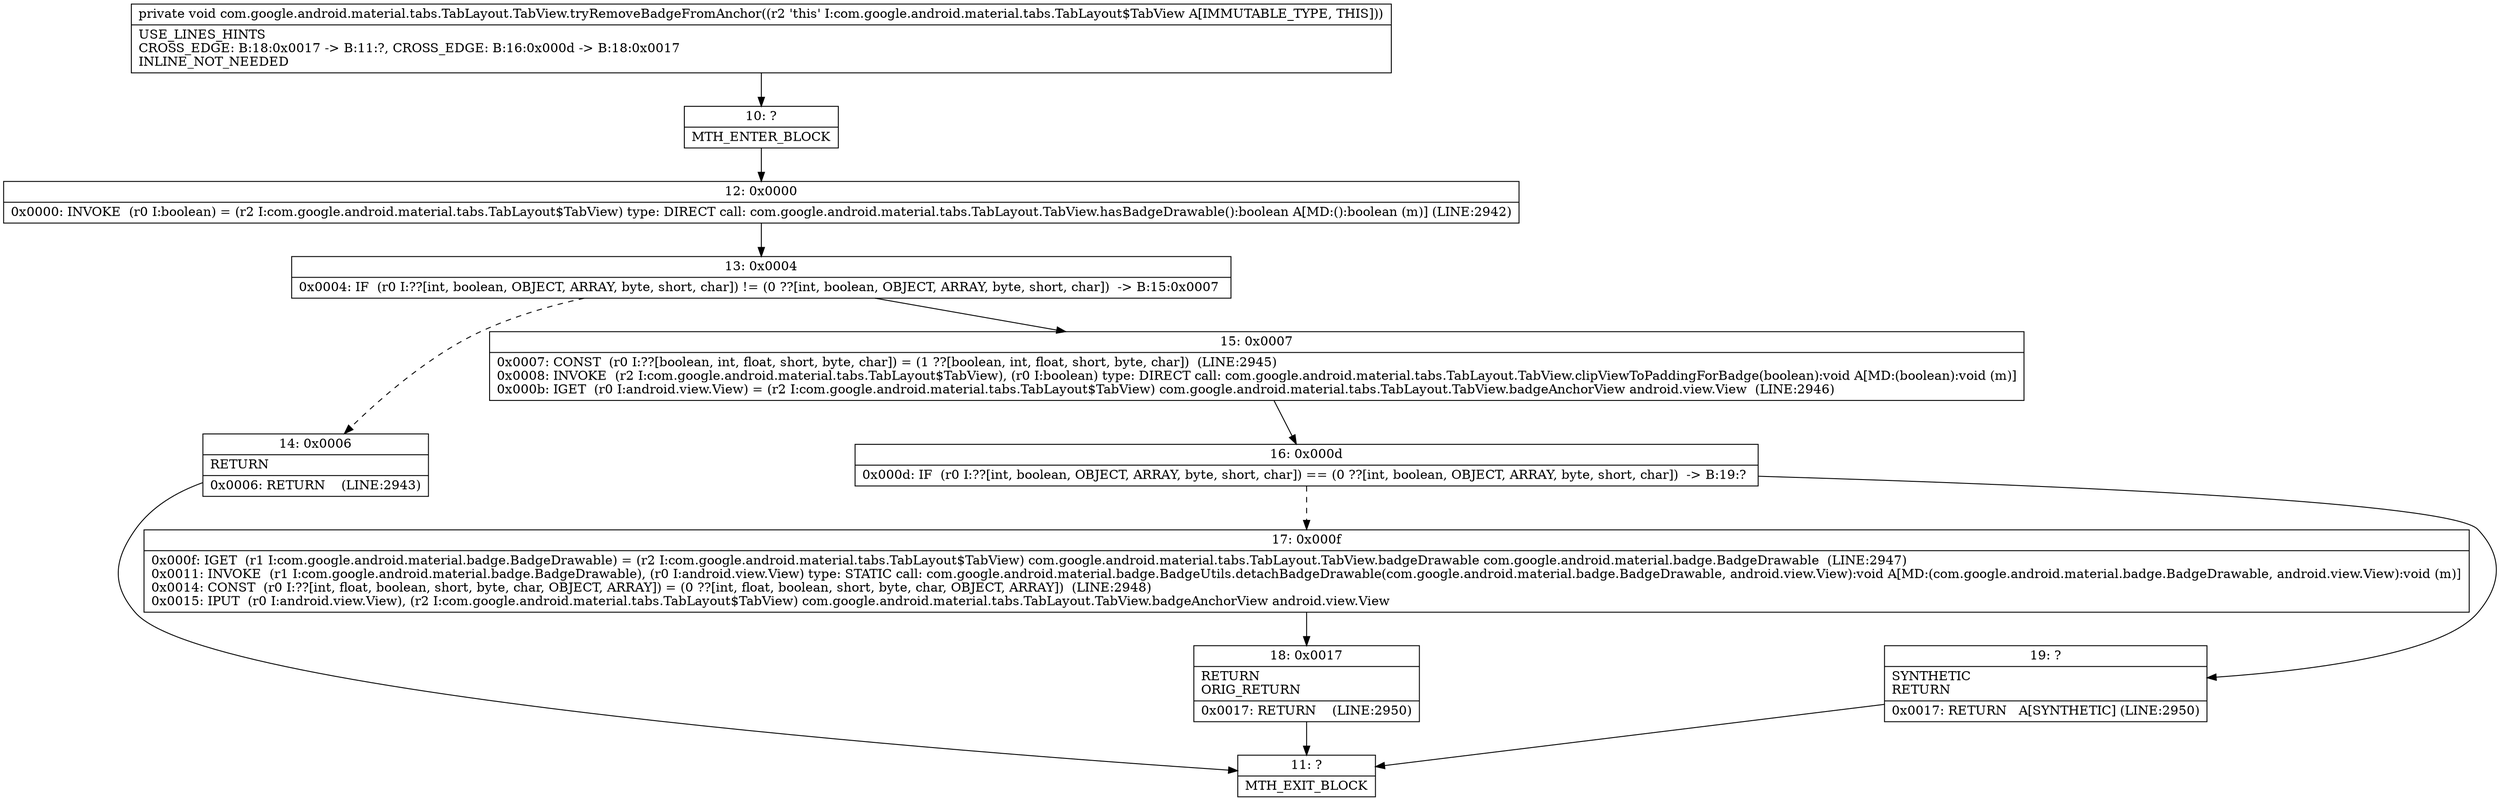 digraph "CFG forcom.google.android.material.tabs.TabLayout.TabView.tryRemoveBadgeFromAnchor()V" {
Node_10 [shape=record,label="{10\:\ ?|MTH_ENTER_BLOCK\l}"];
Node_12 [shape=record,label="{12\:\ 0x0000|0x0000: INVOKE  (r0 I:boolean) = (r2 I:com.google.android.material.tabs.TabLayout$TabView) type: DIRECT call: com.google.android.material.tabs.TabLayout.TabView.hasBadgeDrawable():boolean A[MD:():boolean (m)] (LINE:2942)\l}"];
Node_13 [shape=record,label="{13\:\ 0x0004|0x0004: IF  (r0 I:??[int, boolean, OBJECT, ARRAY, byte, short, char]) != (0 ??[int, boolean, OBJECT, ARRAY, byte, short, char])  \-\> B:15:0x0007 \l}"];
Node_14 [shape=record,label="{14\:\ 0x0006|RETURN\l|0x0006: RETURN    (LINE:2943)\l}"];
Node_11 [shape=record,label="{11\:\ ?|MTH_EXIT_BLOCK\l}"];
Node_15 [shape=record,label="{15\:\ 0x0007|0x0007: CONST  (r0 I:??[boolean, int, float, short, byte, char]) = (1 ??[boolean, int, float, short, byte, char])  (LINE:2945)\l0x0008: INVOKE  (r2 I:com.google.android.material.tabs.TabLayout$TabView), (r0 I:boolean) type: DIRECT call: com.google.android.material.tabs.TabLayout.TabView.clipViewToPaddingForBadge(boolean):void A[MD:(boolean):void (m)]\l0x000b: IGET  (r0 I:android.view.View) = (r2 I:com.google.android.material.tabs.TabLayout$TabView) com.google.android.material.tabs.TabLayout.TabView.badgeAnchorView android.view.View  (LINE:2946)\l}"];
Node_16 [shape=record,label="{16\:\ 0x000d|0x000d: IF  (r0 I:??[int, boolean, OBJECT, ARRAY, byte, short, char]) == (0 ??[int, boolean, OBJECT, ARRAY, byte, short, char])  \-\> B:19:? \l}"];
Node_17 [shape=record,label="{17\:\ 0x000f|0x000f: IGET  (r1 I:com.google.android.material.badge.BadgeDrawable) = (r2 I:com.google.android.material.tabs.TabLayout$TabView) com.google.android.material.tabs.TabLayout.TabView.badgeDrawable com.google.android.material.badge.BadgeDrawable  (LINE:2947)\l0x0011: INVOKE  (r1 I:com.google.android.material.badge.BadgeDrawable), (r0 I:android.view.View) type: STATIC call: com.google.android.material.badge.BadgeUtils.detachBadgeDrawable(com.google.android.material.badge.BadgeDrawable, android.view.View):void A[MD:(com.google.android.material.badge.BadgeDrawable, android.view.View):void (m)]\l0x0014: CONST  (r0 I:??[int, float, boolean, short, byte, char, OBJECT, ARRAY]) = (0 ??[int, float, boolean, short, byte, char, OBJECT, ARRAY])  (LINE:2948)\l0x0015: IPUT  (r0 I:android.view.View), (r2 I:com.google.android.material.tabs.TabLayout$TabView) com.google.android.material.tabs.TabLayout.TabView.badgeAnchorView android.view.View \l}"];
Node_18 [shape=record,label="{18\:\ 0x0017|RETURN\lORIG_RETURN\l|0x0017: RETURN    (LINE:2950)\l}"];
Node_19 [shape=record,label="{19\:\ ?|SYNTHETIC\lRETURN\l|0x0017: RETURN   A[SYNTHETIC] (LINE:2950)\l}"];
MethodNode[shape=record,label="{private void com.google.android.material.tabs.TabLayout.TabView.tryRemoveBadgeFromAnchor((r2 'this' I:com.google.android.material.tabs.TabLayout$TabView A[IMMUTABLE_TYPE, THIS]))  | USE_LINES_HINTS\lCROSS_EDGE: B:18:0x0017 \-\> B:11:?, CROSS_EDGE: B:16:0x000d \-\> B:18:0x0017\lINLINE_NOT_NEEDED\l}"];
MethodNode -> Node_10;Node_10 -> Node_12;
Node_12 -> Node_13;
Node_13 -> Node_14[style=dashed];
Node_13 -> Node_15;
Node_14 -> Node_11;
Node_15 -> Node_16;
Node_16 -> Node_17[style=dashed];
Node_16 -> Node_19;
Node_17 -> Node_18;
Node_18 -> Node_11;
Node_19 -> Node_11;
}

